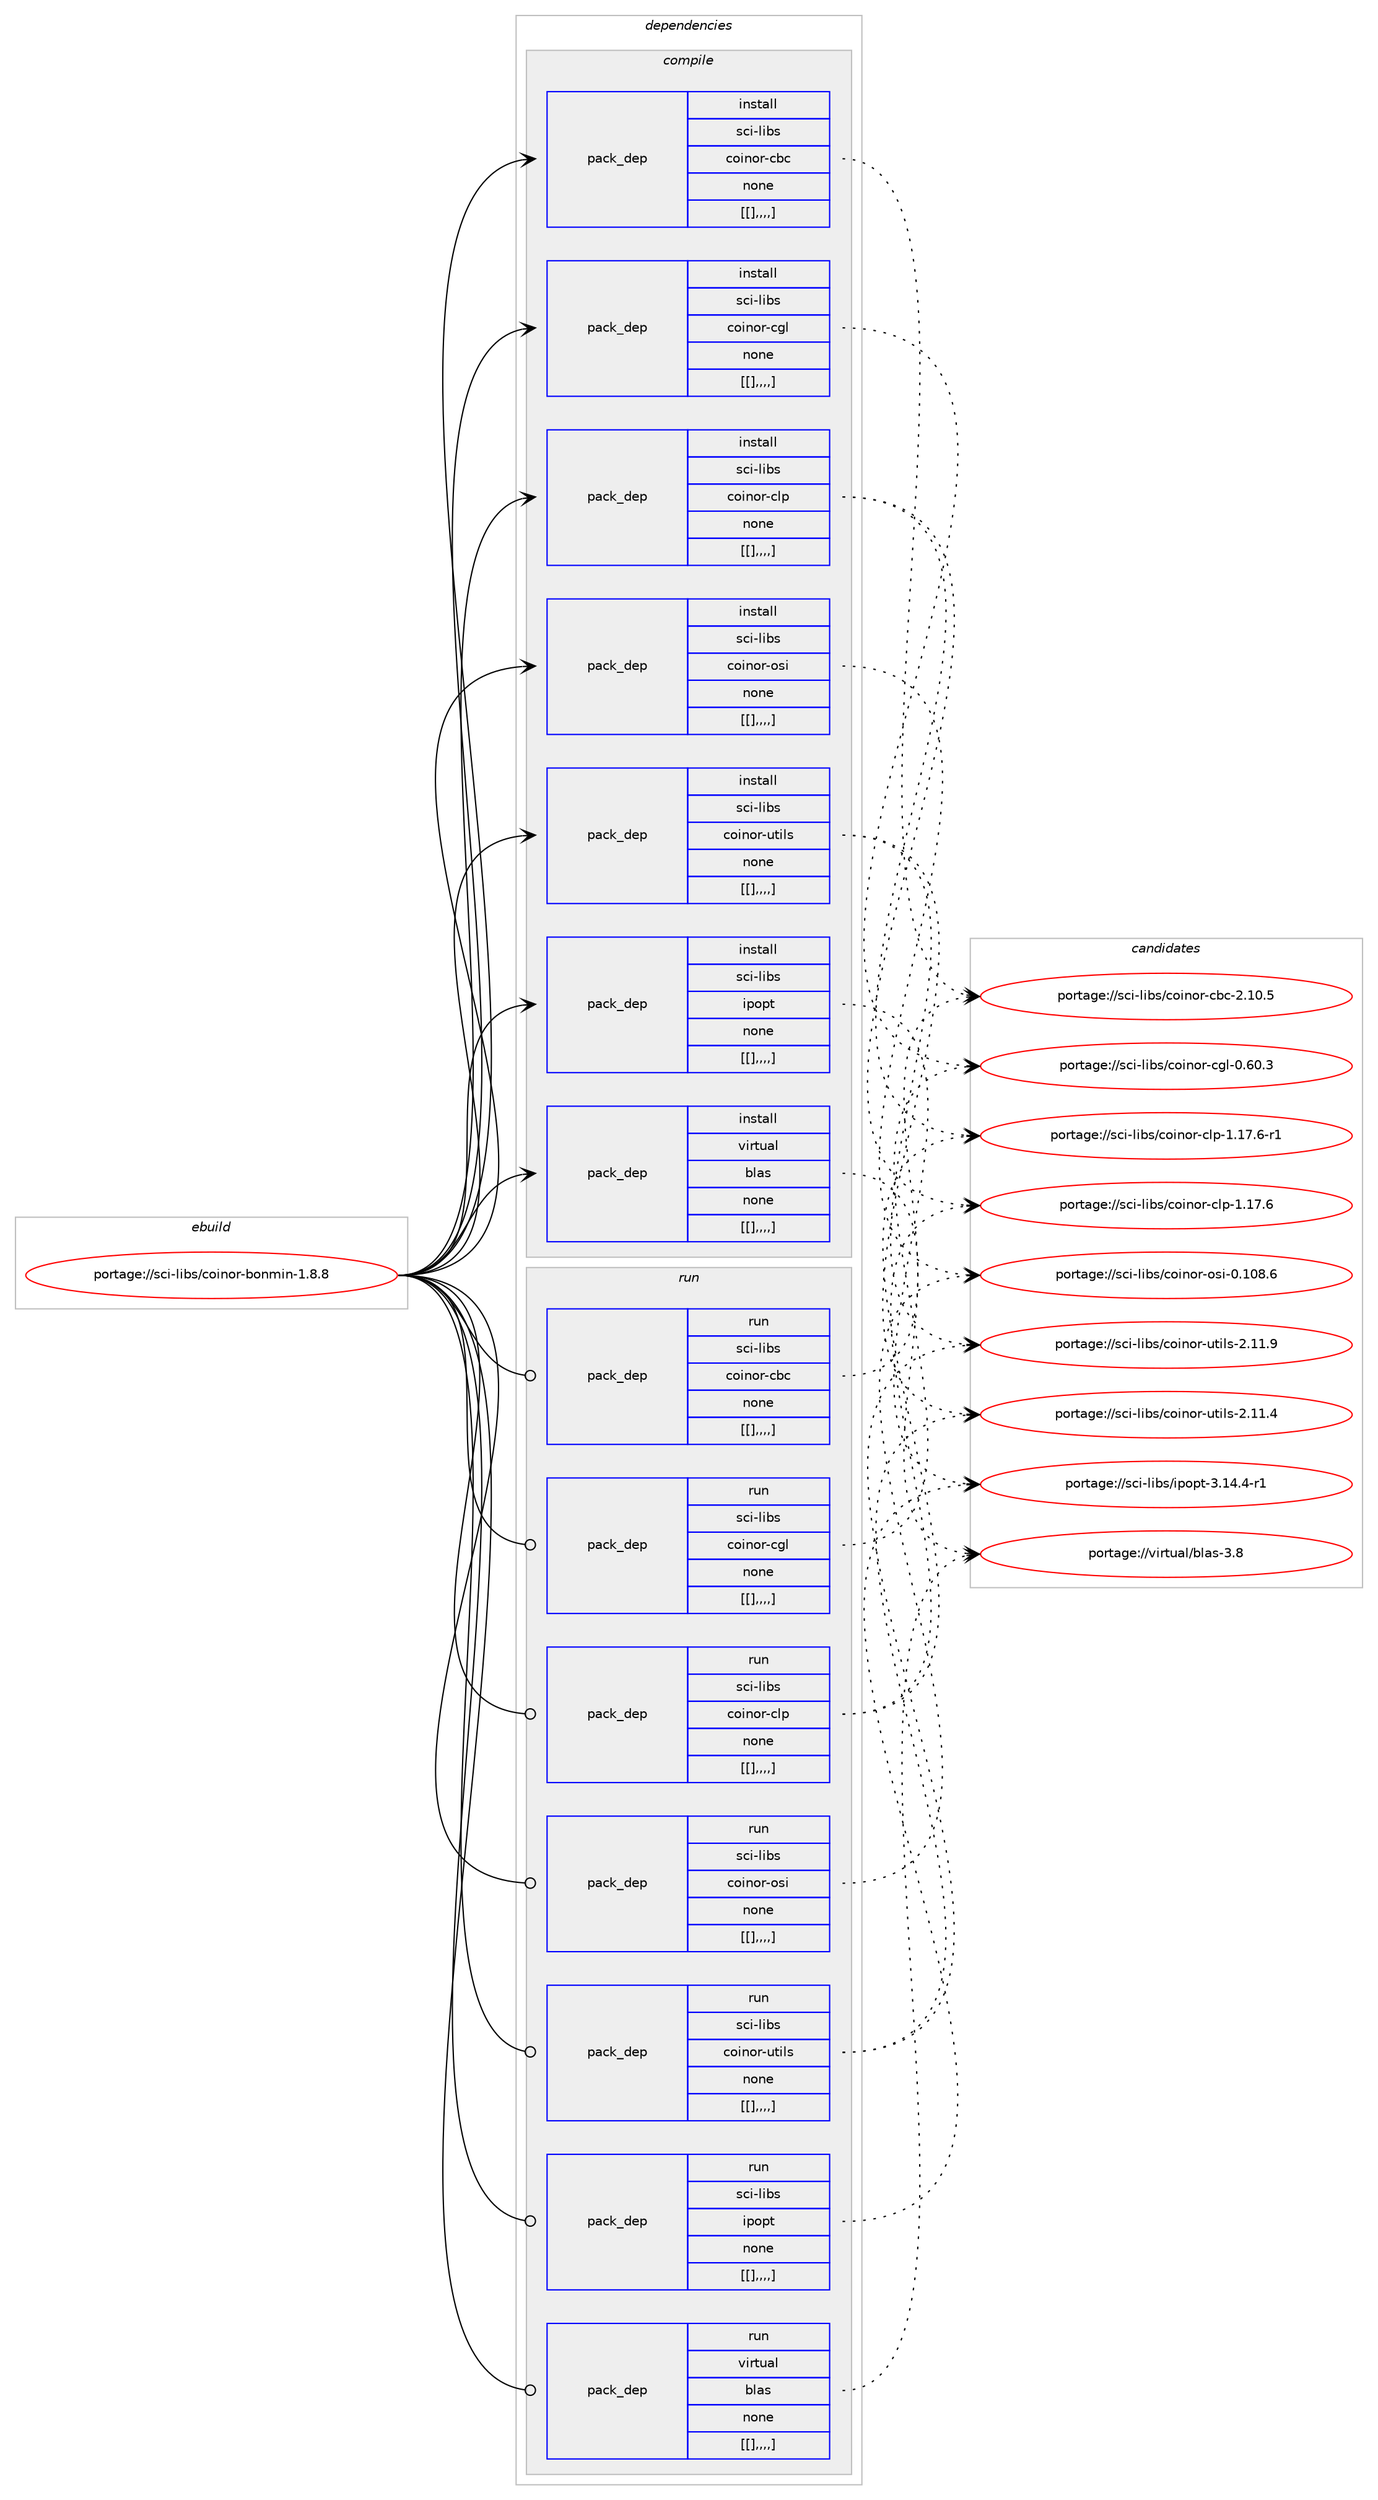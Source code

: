 digraph prolog {

# *************
# Graph options
# *************

newrank=true;
concentrate=true;
compound=true;
graph [rankdir=LR,fontname=Helvetica,fontsize=10,ranksep=1.5];#, ranksep=2.5, nodesep=0.2];
edge  [arrowhead=vee];
node  [fontname=Helvetica,fontsize=10];

# **********
# The ebuild
# **********

subgraph cluster_leftcol {
color=gray;
label=<<i>ebuild</i>>;
id [label="portage://sci-libs/coinor-bonmin-1.8.8", color=red, width=4, href="../sci-libs/coinor-bonmin-1.8.8.svg"];
}

# ****************
# The dependencies
# ****************

subgraph cluster_midcol {
color=gray;
label=<<i>dependencies</i>>;
subgraph cluster_compile {
fillcolor="#eeeeee";
style=filled;
label=<<i>compile</i>>;
subgraph pack532 {
dependency682 [label=<<TABLE BORDER="0" CELLBORDER="1" CELLSPACING="0" CELLPADDING="4" WIDTH="220"><TR><TD ROWSPAN="6" CELLPADDING="30">pack_dep</TD></TR><TR><TD WIDTH="110">install</TD></TR><TR><TD>sci-libs</TD></TR><TR><TD>coinor-cbc</TD></TR><TR><TD>none</TD></TR><TR><TD>[[],,,,]</TD></TR></TABLE>>, shape=none, color=blue];
}
id:e -> dependency682:w [weight=20,style="solid",arrowhead="vee"];
subgraph pack535 {
dependency685 [label=<<TABLE BORDER="0" CELLBORDER="1" CELLSPACING="0" CELLPADDING="4" WIDTH="220"><TR><TD ROWSPAN="6" CELLPADDING="30">pack_dep</TD></TR><TR><TD WIDTH="110">install</TD></TR><TR><TD>sci-libs</TD></TR><TR><TD>coinor-cgl</TD></TR><TR><TD>none</TD></TR><TR><TD>[[],,,,]</TD></TR></TABLE>>, shape=none, color=blue];
}
id:e -> dependency685:w [weight=20,style="solid",arrowhead="vee"];
subgraph pack538 {
dependency688 [label=<<TABLE BORDER="0" CELLBORDER="1" CELLSPACING="0" CELLPADDING="4" WIDTH="220"><TR><TD ROWSPAN="6" CELLPADDING="30">pack_dep</TD></TR><TR><TD WIDTH="110">install</TD></TR><TR><TD>sci-libs</TD></TR><TR><TD>coinor-clp</TD></TR><TR><TD>none</TD></TR><TR><TD>[[],,,,]</TD></TR></TABLE>>, shape=none, color=blue];
}
id:e -> dependency688:w [weight=20,style="solid",arrowhead="vee"];
subgraph pack542 {
dependency692 [label=<<TABLE BORDER="0" CELLBORDER="1" CELLSPACING="0" CELLPADDING="4" WIDTH="220"><TR><TD ROWSPAN="6" CELLPADDING="30">pack_dep</TD></TR><TR><TD WIDTH="110">install</TD></TR><TR><TD>sci-libs</TD></TR><TR><TD>coinor-osi</TD></TR><TR><TD>none</TD></TR><TR><TD>[[],,,,]</TD></TR></TABLE>>, shape=none, color=blue];
}
id:e -> dependency692:w [weight=20,style="solid",arrowhead="vee"];
subgraph pack545 {
dependency695 [label=<<TABLE BORDER="0" CELLBORDER="1" CELLSPACING="0" CELLPADDING="4" WIDTH="220"><TR><TD ROWSPAN="6" CELLPADDING="30">pack_dep</TD></TR><TR><TD WIDTH="110">install</TD></TR><TR><TD>sci-libs</TD></TR><TR><TD>coinor-utils</TD></TR><TR><TD>none</TD></TR><TR><TD>[[],,,,]</TD></TR></TABLE>>, shape=none, color=blue];
}
id:e -> dependency695:w [weight=20,style="solid",arrowhead="vee"];
subgraph pack549 {
dependency701 [label=<<TABLE BORDER="0" CELLBORDER="1" CELLSPACING="0" CELLPADDING="4" WIDTH="220"><TR><TD ROWSPAN="6" CELLPADDING="30">pack_dep</TD></TR><TR><TD WIDTH="110">install</TD></TR><TR><TD>sci-libs</TD></TR><TR><TD>ipopt</TD></TR><TR><TD>none</TD></TR><TR><TD>[[],,,,]</TD></TR></TABLE>>, shape=none, color=blue];
}
id:e -> dependency701:w [weight=20,style="solid",arrowhead="vee"];
subgraph pack554 {
dependency704 [label=<<TABLE BORDER="0" CELLBORDER="1" CELLSPACING="0" CELLPADDING="4" WIDTH="220"><TR><TD ROWSPAN="6" CELLPADDING="30">pack_dep</TD></TR><TR><TD WIDTH="110">install</TD></TR><TR><TD>virtual</TD></TR><TR><TD>blas</TD></TR><TR><TD>none</TD></TR><TR><TD>[[],,,,]</TD></TR></TABLE>>, shape=none, color=blue];
}
id:e -> dependency704:w [weight=20,style="solid",arrowhead="vee"];
}
subgraph cluster_compileandrun {
fillcolor="#eeeeee";
style=filled;
label=<<i>compile and run</i>>;
}
subgraph cluster_run {
fillcolor="#eeeeee";
style=filled;
label=<<i>run</i>>;
subgraph pack562 {
dependency712 [label=<<TABLE BORDER="0" CELLBORDER="1" CELLSPACING="0" CELLPADDING="4" WIDTH="220"><TR><TD ROWSPAN="6" CELLPADDING="30">pack_dep</TD></TR><TR><TD WIDTH="110">run</TD></TR><TR><TD>sci-libs</TD></TR><TR><TD>coinor-cbc</TD></TR><TR><TD>none</TD></TR><TR><TD>[[],,,,]</TD></TR></TABLE>>, shape=none, color=blue];
}
id:e -> dependency712:w [weight=20,style="solid",arrowhead="odot"];
subgraph pack571 {
dependency721 [label=<<TABLE BORDER="0" CELLBORDER="1" CELLSPACING="0" CELLPADDING="4" WIDTH="220"><TR><TD ROWSPAN="6" CELLPADDING="30">pack_dep</TD></TR><TR><TD WIDTH="110">run</TD></TR><TR><TD>sci-libs</TD></TR><TR><TD>coinor-cgl</TD></TR><TR><TD>none</TD></TR><TR><TD>[[],,,,]</TD></TR></TABLE>>, shape=none, color=blue];
}
id:e -> dependency721:w [weight=20,style="solid",arrowhead="odot"];
subgraph pack576 {
dependency726 [label=<<TABLE BORDER="0" CELLBORDER="1" CELLSPACING="0" CELLPADDING="4" WIDTH="220"><TR><TD ROWSPAN="6" CELLPADDING="30">pack_dep</TD></TR><TR><TD WIDTH="110">run</TD></TR><TR><TD>sci-libs</TD></TR><TR><TD>coinor-clp</TD></TR><TR><TD>none</TD></TR><TR><TD>[[],,,,]</TD></TR></TABLE>>, shape=none, color=blue];
}
id:e -> dependency726:w [weight=20,style="solid",arrowhead="odot"];
subgraph pack580 {
dependency730 [label=<<TABLE BORDER="0" CELLBORDER="1" CELLSPACING="0" CELLPADDING="4" WIDTH="220"><TR><TD ROWSPAN="6" CELLPADDING="30">pack_dep</TD></TR><TR><TD WIDTH="110">run</TD></TR><TR><TD>sci-libs</TD></TR><TR><TD>coinor-osi</TD></TR><TR><TD>none</TD></TR><TR><TD>[[],,,,]</TD></TR></TABLE>>, shape=none, color=blue];
}
id:e -> dependency730:w [weight=20,style="solid",arrowhead="odot"];
subgraph pack585 {
dependency735 [label=<<TABLE BORDER="0" CELLBORDER="1" CELLSPACING="0" CELLPADDING="4" WIDTH="220"><TR><TD ROWSPAN="6" CELLPADDING="30">pack_dep</TD></TR><TR><TD WIDTH="110">run</TD></TR><TR><TD>sci-libs</TD></TR><TR><TD>coinor-utils</TD></TR><TR><TD>none</TD></TR><TR><TD>[[],,,,]</TD></TR></TABLE>>, shape=none, color=blue];
}
id:e -> dependency735:w [weight=20,style="solid",arrowhead="odot"];
subgraph pack588 {
dependency740 [label=<<TABLE BORDER="0" CELLBORDER="1" CELLSPACING="0" CELLPADDING="4" WIDTH="220"><TR><TD ROWSPAN="6" CELLPADDING="30">pack_dep</TD></TR><TR><TD WIDTH="110">run</TD></TR><TR><TD>sci-libs</TD></TR><TR><TD>ipopt</TD></TR><TR><TD>none</TD></TR><TR><TD>[[],,,,]</TD></TR></TABLE>>, shape=none, color=blue];
}
id:e -> dependency740:w [weight=20,style="solid",arrowhead="odot"];
subgraph pack594 {
dependency742 [label=<<TABLE BORDER="0" CELLBORDER="1" CELLSPACING="0" CELLPADDING="4" WIDTH="220"><TR><TD ROWSPAN="6" CELLPADDING="30">pack_dep</TD></TR><TR><TD WIDTH="110">run</TD></TR><TR><TD>virtual</TD></TR><TR><TD>blas</TD></TR><TR><TD>none</TD></TR><TR><TD>[[],,,,]</TD></TR></TABLE>>, shape=none, color=blue];
}
id:e -> dependency742:w [weight=20,style="solid",arrowhead="odot"];
}
}

# **************
# The candidates
# **************

subgraph cluster_choices {
rank=same;
color=gray;
label=<<i>candidates</i>>;

subgraph choice522 {
color=black;
nodesep=1;
choice11599105451081059811547991111051101111144599989945504649484653 [label="portage://sci-libs/coinor-cbc-2.10.5", color=red, width=4,href="../sci-libs/coinor-cbc-2.10.5.svg"];
dependency682:e -> choice11599105451081059811547991111051101111144599989945504649484653:w [style=dotted,weight="100"];
}
subgraph choice526 {
color=black;
nodesep=1;
choice1159910545108105981154799111105110111114459910310845484654484651 [label="portage://sci-libs/coinor-cgl-0.60.3", color=red, width=4,href="../sci-libs/coinor-cgl-0.60.3.svg"];
dependency685:e -> choice1159910545108105981154799111105110111114459910310845484654484651:w [style=dotted,weight="100"];
}
subgraph choice529 {
color=black;
nodesep=1;
choice11599105451081059811547991111051101111144599108112454946495546544511449 [label="portage://sci-libs/coinor-clp-1.17.6-r1", color=red, width=4,href="../sci-libs/coinor-clp-1.17.6-r1.svg"];
choice1159910545108105981154799111105110111114459910811245494649554654 [label="portage://sci-libs/coinor-clp-1.17.6", color=red, width=4,href="../sci-libs/coinor-clp-1.17.6.svg"];
dependency688:e -> choice11599105451081059811547991111051101111144599108112454946495546544511449:w [style=dotted,weight="100"];
dependency688:e -> choice1159910545108105981154799111105110111114459910811245494649554654:w [style=dotted,weight="100"];
}
subgraph choice538 {
color=black;
nodesep=1;
choice1159910545108105981154799111105110111114451111151054548464948564654 [label="portage://sci-libs/coinor-osi-0.108.6", color=red, width=4,href="../sci-libs/coinor-osi-0.108.6.svg"];
dependency692:e -> choice1159910545108105981154799111105110111114451111151054548464948564654:w [style=dotted,weight="100"];
}
subgraph choice545 {
color=black;
nodesep=1;
choice11599105451081059811547991111051101111144511711610510811545504649494657 [label="portage://sci-libs/coinor-utils-2.11.9", color=red, width=4,href="../sci-libs/coinor-utils-2.11.9.svg"];
choice11599105451081059811547991111051101111144511711610510811545504649494652 [label="portage://sci-libs/coinor-utils-2.11.4", color=red, width=4,href="../sci-libs/coinor-utils-2.11.4.svg"];
dependency695:e -> choice11599105451081059811547991111051101111144511711610510811545504649494657:w [style=dotted,weight="100"];
dependency695:e -> choice11599105451081059811547991111051101111144511711610510811545504649494652:w [style=dotted,weight="100"];
}
subgraph choice551 {
color=black;
nodesep=1;
choice11599105451081059811547105112111112116455146495246524511449 [label="portage://sci-libs/ipopt-3.14.4-r1", color=red, width=4,href="../sci-libs/ipopt-3.14.4-r1.svg"];
dependency701:e -> choice11599105451081059811547105112111112116455146495246524511449:w [style=dotted,weight="100"];
}
subgraph choice553 {
color=black;
nodesep=1;
choice1181051141161179710847981089711545514656 [label="portage://virtual/blas-3.8", color=red, width=4,href="../virtual/blas-3.8.svg"];
dependency704:e -> choice1181051141161179710847981089711545514656:w [style=dotted,weight="100"];
}
subgraph choice554 {
color=black;
nodesep=1;
choice11599105451081059811547991111051101111144599989945504649484653 [label="portage://sci-libs/coinor-cbc-2.10.5", color=red, width=4,href="../sci-libs/coinor-cbc-2.10.5.svg"];
dependency712:e -> choice11599105451081059811547991111051101111144599989945504649484653:w [style=dotted,weight="100"];
}
subgraph choice556 {
color=black;
nodesep=1;
choice1159910545108105981154799111105110111114459910310845484654484651 [label="portage://sci-libs/coinor-cgl-0.60.3", color=red, width=4,href="../sci-libs/coinor-cgl-0.60.3.svg"];
dependency721:e -> choice1159910545108105981154799111105110111114459910310845484654484651:w [style=dotted,weight="100"];
}
subgraph choice560 {
color=black;
nodesep=1;
choice11599105451081059811547991111051101111144599108112454946495546544511449 [label="portage://sci-libs/coinor-clp-1.17.6-r1", color=red, width=4,href="../sci-libs/coinor-clp-1.17.6-r1.svg"];
choice1159910545108105981154799111105110111114459910811245494649554654 [label="portage://sci-libs/coinor-clp-1.17.6", color=red, width=4,href="../sci-libs/coinor-clp-1.17.6.svg"];
dependency726:e -> choice11599105451081059811547991111051101111144599108112454946495546544511449:w [style=dotted,weight="100"];
dependency726:e -> choice1159910545108105981154799111105110111114459910811245494649554654:w [style=dotted,weight="100"];
}
subgraph choice566 {
color=black;
nodesep=1;
choice1159910545108105981154799111105110111114451111151054548464948564654 [label="portage://sci-libs/coinor-osi-0.108.6", color=red, width=4,href="../sci-libs/coinor-osi-0.108.6.svg"];
dependency730:e -> choice1159910545108105981154799111105110111114451111151054548464948564654:w [style=dotted,weight="100"];
}
subgraph choice568 {
color=black;
nodesep=1;
choice11599105451081059811547991111051101111144511711610510811545504649494657 [label="portage://sci-libs/coinor-utils-2.11.9", color=red, width=4,href="../sci-libs/coinor-utils-2.11.9.svg"];
choice11599105451081059811547991111051101111144511711610510811545504649494652 [label="portage://sci-libs/coinor-utils-2.11.4", color=red, width=4,href="../sci-libs/coinor-utils-2.11.4.svg"];
dependency735:e -> choice11599105451081059811547991111051101111144511711610510811545504649494657:w [style=dotted,weight="100"];
dependency735:e -> choice11599105451081059811547991111051101111144511711610510811545504649494652:w [style=dotted,weight="100"];
}
subgraph choice576 {
color=black;
nodesep=1;
choice11599105451081059811547105112111112116455146495246524511449 [label="portage://sci-libs/ipopt-3.14.4-r1", color=red, width=4,href="../sci-libs/ipopt-3.14.4-r1.svg"];
dependency740:e -> choice11599105451081059811547105112111112116455146495246524511449:w [style=dotted,weight="100"];
}
subgraph choice582 {
color=black;
nodesep=1;
choice1181051141161179710847981089711545514656 [label="portage://virtual/blas-3.8", color=red, width=4,href="../virtual/blas-3.8.svg"];
dependency742:e -> choice1181051141161179710847981089711545514656:w [style=dotted,weight="100"];
}
}

}
